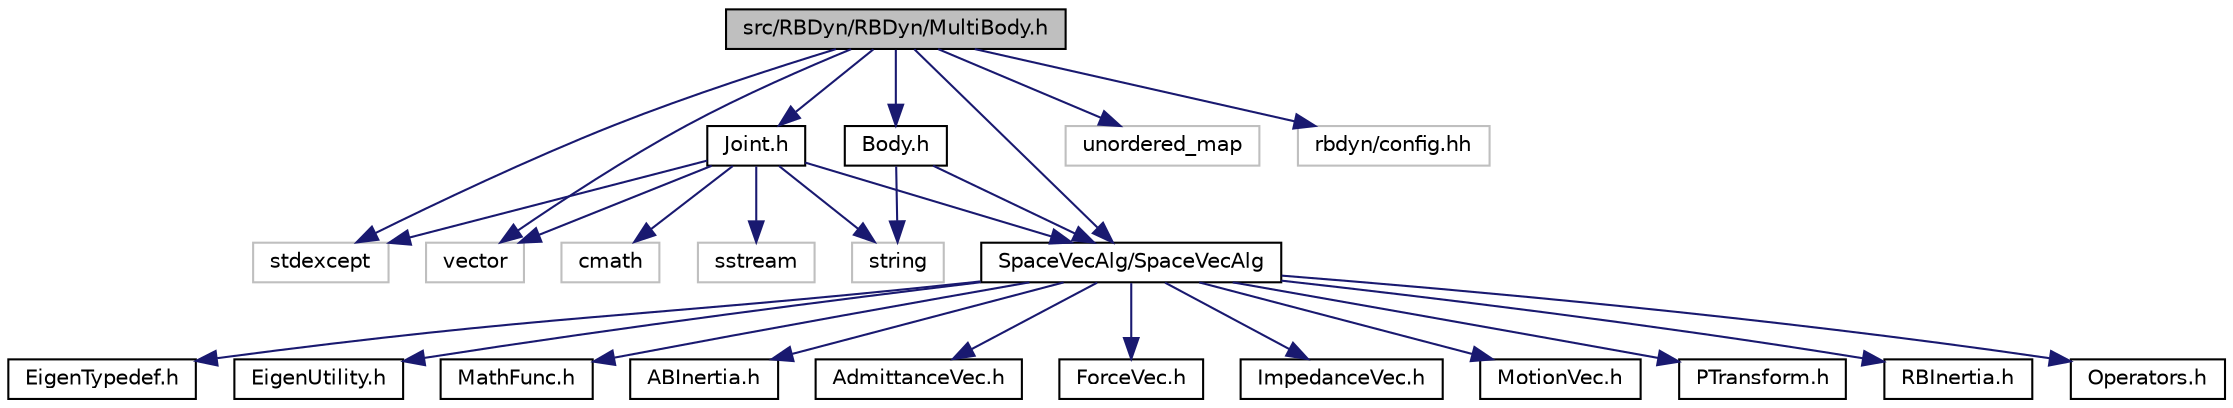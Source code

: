 digraph "src/RBDyn/RBDyn/MultiBody.h"
{
  edge [fontname="Helvetica",fontsize="10",labelfontname="Helvetica",labelfontsize="10"];
  node [fontname="Helvetica",fontsize="10",shape=record];
  Node0 [label="src/RBDyn/RBDyn/MultiBody.h",height=0.2,width=0.4,color="black", fillcolor="grey75", style="filled", fontcolor="black"];
  Node0 -> Node1 [color="midnightblue",fontsize="10",style="solid",fontname="Helvetica"];
  Node1 [label="stdexcept",height=0.2,width=0.4,color="grey75", fillcolor="white", style="filled"];
  Node0 -> Node2 [color="midnightblue",fontsize="10",style="solid",fontname="Helvetica"];
  Node2 [label="unordered_map",height=0.2,width=0.4,color="grey75", fillcolor="white", style="filled"];
  Node0 -> Node3 [color="midnightblue",fontsize="10",style="solid",fontname="Helvetica"];
  Node3 [label="vector",height=0.2,width=0.4,color="grey75", fillcolor="white", style="filled"];
  Node0 -> Node4 [color="midnightblue",fontsize="10",style="solid",fontname="Helvetica"];
  Node4 [label="SpaceVecAlg/SpaceVecAlg",height=0.2,width=0.4,color="black", fillcolor="white", style="filled",URL="https://jrl-umi3218.github.io/SpaceVecAlg/doxygen/HEAD//SpaceVecAlg.doxytag$a00059.html"];
  Node4 -> Node5 [color="midnightblue",fontsize="10",style="solid",fontname="Helvetica"];
  Node5 [label="EigenTypedef.h",height=0.2,width=0.4,color="black", fillcolor="white", style="filled",URL="https://jrl-umi3218.github.io/SpaceVecAlg/doxygen/HEAD//SpaceVecAlg.doxytag$a00032.html"];
  Node4 -> Node6 [color="midnightblue",fontsize="10",style="solid",fontname="Helvetica"];
  Node6 [label="EigenUtility.h",height=0.2,width=0.4,color="black", fillcolor="white", style="filled",URL="https://jrl-umi3218.github.io/SpaceVecAlg/doxygen/HEAD//SpaceVecAlg.doxytag$a00035.html"];
  Node4 -> Node7 [color="midnightblue",fontsize="10",style="solid",fontname="Helvetica"];
  Node7 [label="MathFunc.h",height=0.2,width=0.4,color="black", fillcolor="white", style="filled",URL="https://jrl-umi3218.github.io/SpaceVecAlg/doxygen/HEAD//SpaceVecAlg.doxytag$a00044.html"];
  Node4 -> Node8 [color="midnightblue",fontsize="10",style="solid",fontname="Helvetica"];
  Node8 [label="ABInertia.h",height=0.2,width=0.4,color="black", fillcolor="white", style="filled",URL="https://jrl-umi3218.github.io/SpaceVecAlg/doxygen/HEAD//SpaceVecAlg.doxytag$a00023.html"];
  Node4 -> Node9 [color="midnightblue",fontsize="10",style="solid",fontname="Helvetica"];
  Node9 [label="AdmittanceVec.h",height=0.2,width=0.4,color="black", fillcolor="white", style="filled",URL="https://jrl-umi3218.github.io/SpaceVecAlg/doxygen/HEAD//SpaceVecAlg.doxytag$a00026.html"];
  Node4 -> Node10 [color="midnightblue",fontsize="10",style="solid",fontname="Helvetica"];
  Node10 [label="ForceVec.h",height=0.2,width=0.4,color="black", fillcolor="white", style="filled",URL="https://jrl-umi3218.github.io/SpaceVecAlg/doxygen/HEAD//SpaceVecAlg.doxytag$a00038.html"];
  Node4 -> Node11 [color="midnightblue",fontsize="10",style="solid",fontname="Helvetica"];
  Node11 [label="ImpedanceVec.h",height=0.2,width=0.4,color="black", fillcolor="white", style="filled",URL="https://jrl-umi3218.github.io/SpaceVecAlg/doxygen/HEAD//SpaceVecAlg.doxytag$a00041.html"];
  Node4 -> Node12 [color="midnightblue",fontsize="10",style="solid",fontname="Helvetica"];
  Node12 [label="MotionVec.h",height=0.2,width=0.4,color="black", fillcolor="white", style="filled",URL="https://jrl-umi3218.github.io/SpaceVecAlg/doxygen/HEAD//SpaceVecAlg.doxytag$a00047.html"];
  Node4 -> Node13 [color="midnightblue",fontsize="10",style="solid",fontname="Helvetica"];
  Node13 [label="PTransform.h",height=0.2,width=0.4,color="black", fillcolor="white", style="filled",URL="https://jrl-umi3218.github.io/SpaceVecAlg/doxygen/HEAD//SpaceVecAlg.doxytag$a00053.html"];
  Node4 -> Node14 [color="midnightblue",fontsize="10",style="solid",fontname="Helvetica"];
  Node14 [label="RBInertia.h",height=0.2,width=0.4,color="black", fillcolor="white", style="filled",URL="https://jrl-umi3218.github.io/SpaceVecAlg/doxygen/HEAD//SpaceVecAlg.doxytag$a00056.html"];
  Node4 -> Node15 [color="midnightblue",fontsize="10",style="solid",fontname="Helvetica"];
  Node15 [label="Operators.h",height=0.2,width=0.4,color="black", fillcolor="white", style="filled",URL="https://jrl-umi3218.github.io/SpaceVecAlg/doxygen/HEAD//SpaceVecAlg.doxytag$a00050.html"];
  Node0 -> Node16 [color="midnightblue",fontsize="10",style="solid",fontname="Helvetica"];
  Node16 [label="rbdyn/config.hh",height=0.2,width=0.4,color="grey75", fillcolor="white", style="filled"];
  Node0 -> Node17 [color="midnightblue",fontsize="10",style="solid",fontname="Helvetica"];
  Node17 [label="Body.h",height=0.2,width=0.4,color="black", fillcolor="white", style="filled",URL="$Body_8h.html"];
  Node17 -> Node18 [color="midnightblue",fontsize="10",style="solid",fontname="Helvetica"];
  Node18 [label="string",height=0.2,width=0.4,color="grey75", fillcolor="white", style="filled"];
  Node17 -> Node4 [color="midnightblue",fontsize="10",style="solid",fontname="Helvetica"];
  Node0 -> Node19 [color="midnightblue",fontsize="10",style="solid",fontname="Helvetica"];
  Node19 [label="Joint.h",height=0.2,width=0.4,color="black", fillcolor="white", style="filled",URL="$Joint_8h.html"];
  Node19 -> Node20 [color="midnightblue",fontsize="10",style="solid",fontname="Helvetica"];
  Node20 [label="cmath",height=0.2,width=0.4,color="grey75", fillcolor="white", style="filled"];
  Node19 -> Node21 [color="midnightblue",fontsize="10",style="solid",fontname="Helvetica"];
  Node21 [label="sstream",height=0.2,width=0.4,color="grey75", fillcolor="white", style="filled"];
  Node19 -> Node1 [color="midnightblue",fontsize="10",style="solid",fontname="Helvetica"];
  Node19 -> Node18 [color="midnightblue",fontsize="10",style="solid",fontname="Helvetica"];
  Node19 -> Node3 [color="midnightblue",fontsize="10",style="solid",fontname="Helvetica"];
  Node19 -> Node4 [color="midnightblue",fontsize="10",style="solid",fontname="Helvetica"];
}
